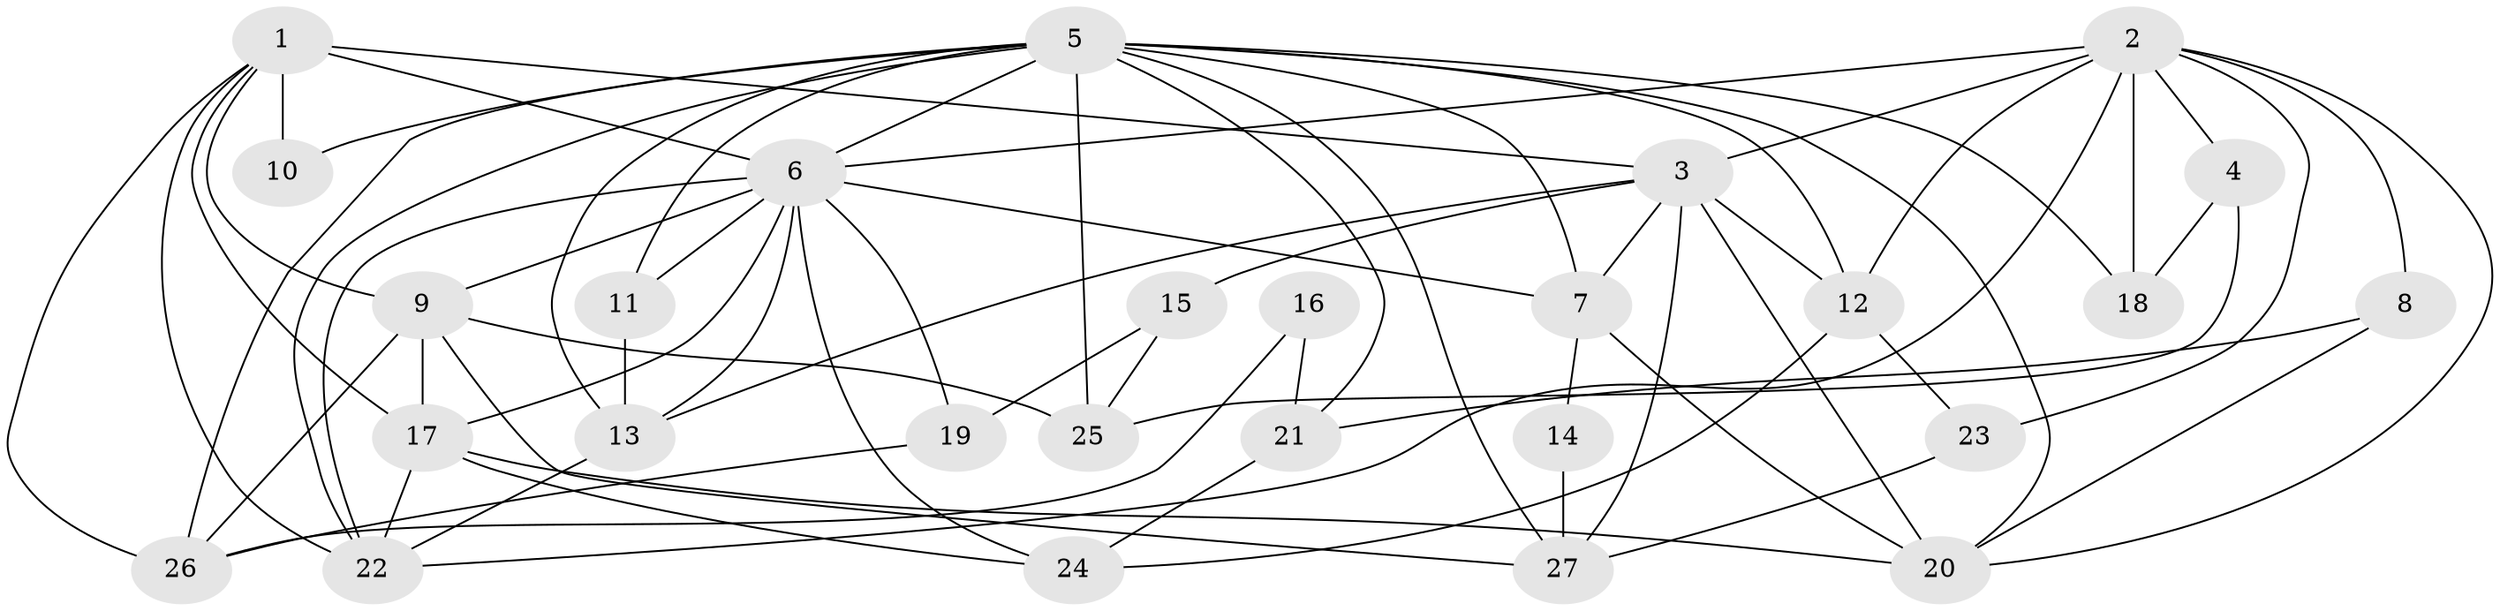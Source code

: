 // original degree distribution, {5: 0.16666666666666666, 4: 0.3148148148148148, 3: 0.35185185185185186, 8: 0.037037037037037035, 6: 0.07407407407407407, 2: 0.05555555555555555}
// Generated by graph-tools (version 1.1) at 2025/36/03/09/25 02:36:25]
// undirected, 27 vertices, 68 edges
graph export_dot {
graph [start="1"]
  node [color=gray90,style=filled];
  1;
  2;
  3;
  4;
  5;
  6;
  7;
  8;
  9;
  10;
  11;
  12;
  13;
  14;
  15;
  16;
  17;
  18;
  19;
  20;
  21;
  22;
  23;
  24;
  25;
  26;
  27;
  1 -- 3 [weight=2.0];
  1 -- 6 [weight=1.0];
  1 -- 9 [weight=1.0];
  1 -- 10 [weight=2.0];
  1 -- 17 [weight=1.0];
  1 -- 22 [weight=1.0];
  1 -- 26 [weight=1.0];
  2 -- 3 [weight=1.0];
  2 -- 4 [weight=1.0];
  2 -- 6 [weight=1.0];
  2 -- 8 [weight=1.0];
  2 -- 12 [weight=1.0];
  2 -- 18 [weight=1.0];
  2 -- 20 [weight=1.0];
  2 -- 22 [weight=1.0];
  2 -- 23 [weight=1.0];
  3 -- 7 [weight=1.0];
  3 -- 12 [weight=4.0];
  3 -- 13 [weight=1.0];
  3 -- 15 [weight=1.0];
  3 -- 20 [weight=1.0];
  3 -- 27 [weight=1.0];
  4 -- 18 [weight=1.0];
  4 -- 25 [weight=1.0];
  5 -- 6 [weight=1.0];
  5 -- 7 [weight=1.0];
  5 -- 10 [weight=1.0];
  5 -- 11 [weight=1.0];
  5 -- 12 [weight=2.0];
  5 -- 13 [weight=1.0];
  5 -- 18 [weight=1.0];
  5 -- 20 [weight=1.0];
  5 -- 21 [weight=1.0];
  5 -- 22 [weight=1.0];
  5 -- 25 [weight=2.0];
  5 -- 26 [weight=1.0];
  5 -- 27 [weight=1.0];
  6 -- 7 [weight=1.0];
  6 -- 9 [weight=1.0];
  6 -- 11 [weight=1.0];
  6 -- 13 [weight=1.0];
  6 -- 17 [weight=1.0];
  6 -- 19 [weight=1.0];
  6 -- 22 [weight=1.0];
  6 -- 24 [weight=1.0];
  7 -- 14 [weight=1.0];
  7 -- 20 [weight=1.0];
  8 -- 20 [weight=1.0];
  8 -- 21 [weight=1.0];
  9 -- 17 [weight=1.0];
  9 -- 25 [weight=1.0];
  9 -- 26 [weight=1.0];
  9 -- 27 [weight=1.0];
  11 -- 13 [weight=1.0];
  12 -- 23 [weight=1.0];
  12 -- 24 [weight=1.0];
  13 -- 22 [weight=1.0];
  14 -- 27 [weight=1.0];
  15 -- 19 [weight=1.0];
  15 -- 25 [weight=1.0];
  16 -- 21 [weight=1.0];
  16 -- 26 [weight=1.0];
  17 -- 20 [weight=1.0];
  17 -- 22 [weight=1.0];
  17 -- 24 [weight=1.0];
  19 -- 26 [weight=1.0];
  21 -- 24 [weight=1.0];
  23 -- 27 [weight=1.0];
}
